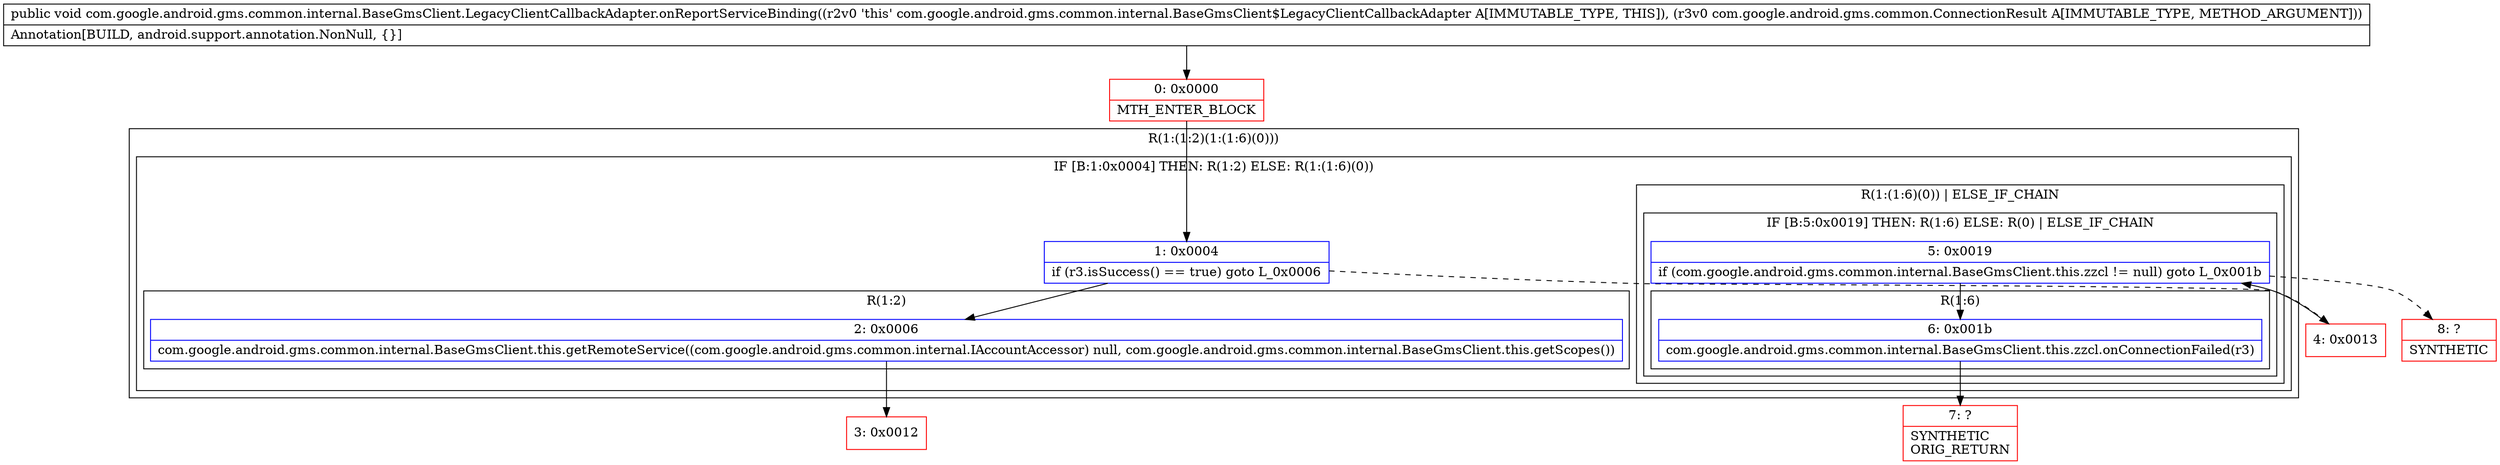 digraph "CFG forcom.google.android.gms.common.internal.BaseGmsClient.LegacyClientCallbackAdapter.onReportServiceBinding(Lcom\/google\/android\/gms\/common\/ConnectionResult;)V" {
subgraph cluster_Region_1458160115 {
label = "R(1:(1:2)(1:(1:6)(0)))";
node [shape=record,color=blue];
subgraph cluster_IfRegion_1368772659 {
label = "IF [B:1:0x0004] THEN: R(1:2) ELSE: R(1:(1:6)(0))";
node [shape=record,color=blue];
Node_1 [shape=record,label="{1\:\ 0x0004|if (r3.isSuccess() == true) goto L_0x0006\l}"];
subgraph cluster_Region_2056644656 {
label = "R(1:2)";
node [shape=record,color=blue];
Node_2 [shape=record,label="{2\:\ 0x0006|com.google.android.gms.common.internal.BaseGmsClient.this.getRemoteService((com.google.android.gms.common.internal.IAccountAccessor) null, com.google.android.gms.common.internal.BaseGmsClient.this.getScopes())\l}"];
}
subgraph cluster_Region_1436559755 {
label = "R(1:(1:6)(0)) | ELSE_IF_CHAIN\l";
node [shape=record,color=blue];
subgraph cluster_IfRegion_1306430613 {
label = "IF [B:5:0x0019] THEN: R(1:6) ELSE: R(0) | ELSE_IF_CHAIN\l";
node [shape=record,color=blue];
Node_5 [shape=record,label="{5\:\ 0x0019|if (com.google.android.gms.common.internal.BaseGmsClient.this.zzcl != null) goto L_0x001b\l}"];
subgraph cluster_Region_842389845 {
label = "R(1:6)";
node [shape=record,color=blue];
Node_6 [shape=record,label="{6\:\ 0x001b|com.google.android.gms.common.internal.BaseGmsClient.this.zzcl.onConnectionFailed(r3)\l}"];
}
subgraph cluster_Region_1731490635 {
label = "R(0)";
node [shape=record,color=blue];
}
}
}
}
}
Node_0 [shape=record,color=red,label="{0\:\ 0x0000|MTH_ENTER_BLOCK\l}"];
Node_3 [shape=record,color=red,label="{3\:\ 0x0012}"];
Node_4 [shape=record,color=red,label="{4\:\ 0x0013}"];
Node_7 [shape=record,color=red,label="{7\:\ ?|SYNTHETIC\lORIG_RETURN\l}"];
Node_8 [shape=record,color=red,label="{8\:\ ?|SYNTHETIC\l}"];
MethodNode[shape=record,label="{public void com.google.android.gms.common.internal.BaseGmsClient.LegacyClientCallbackAdapter.onReportServiceBinding((r2v0 'this' com.google.android.gms.common.internal.BaseGmsClient$LegacyClientCallbackAdapter A[IMMUTABLE_TYPE, THIS]), (r3v0 com.google.android.gms.common.ConnectionResult A[IMMUTABLE_TYPE, METHOD_ARGUMENT]))  | Annotation[BUILD, android.support.annotation.NonNull, \{\}]\l}"];
MethodNode -> Node_0;
Node_1 -> Node_2;
Node_1 -> Node_4[style=dashed];
Node_2 -> Node_3;
Node_5 -> Node_6;
Node_5 -> Node_8[style=dashed];
Node_6 -> Node_7;
Node_0 -> Node_1;
Node_4 -> Node_5;
}

